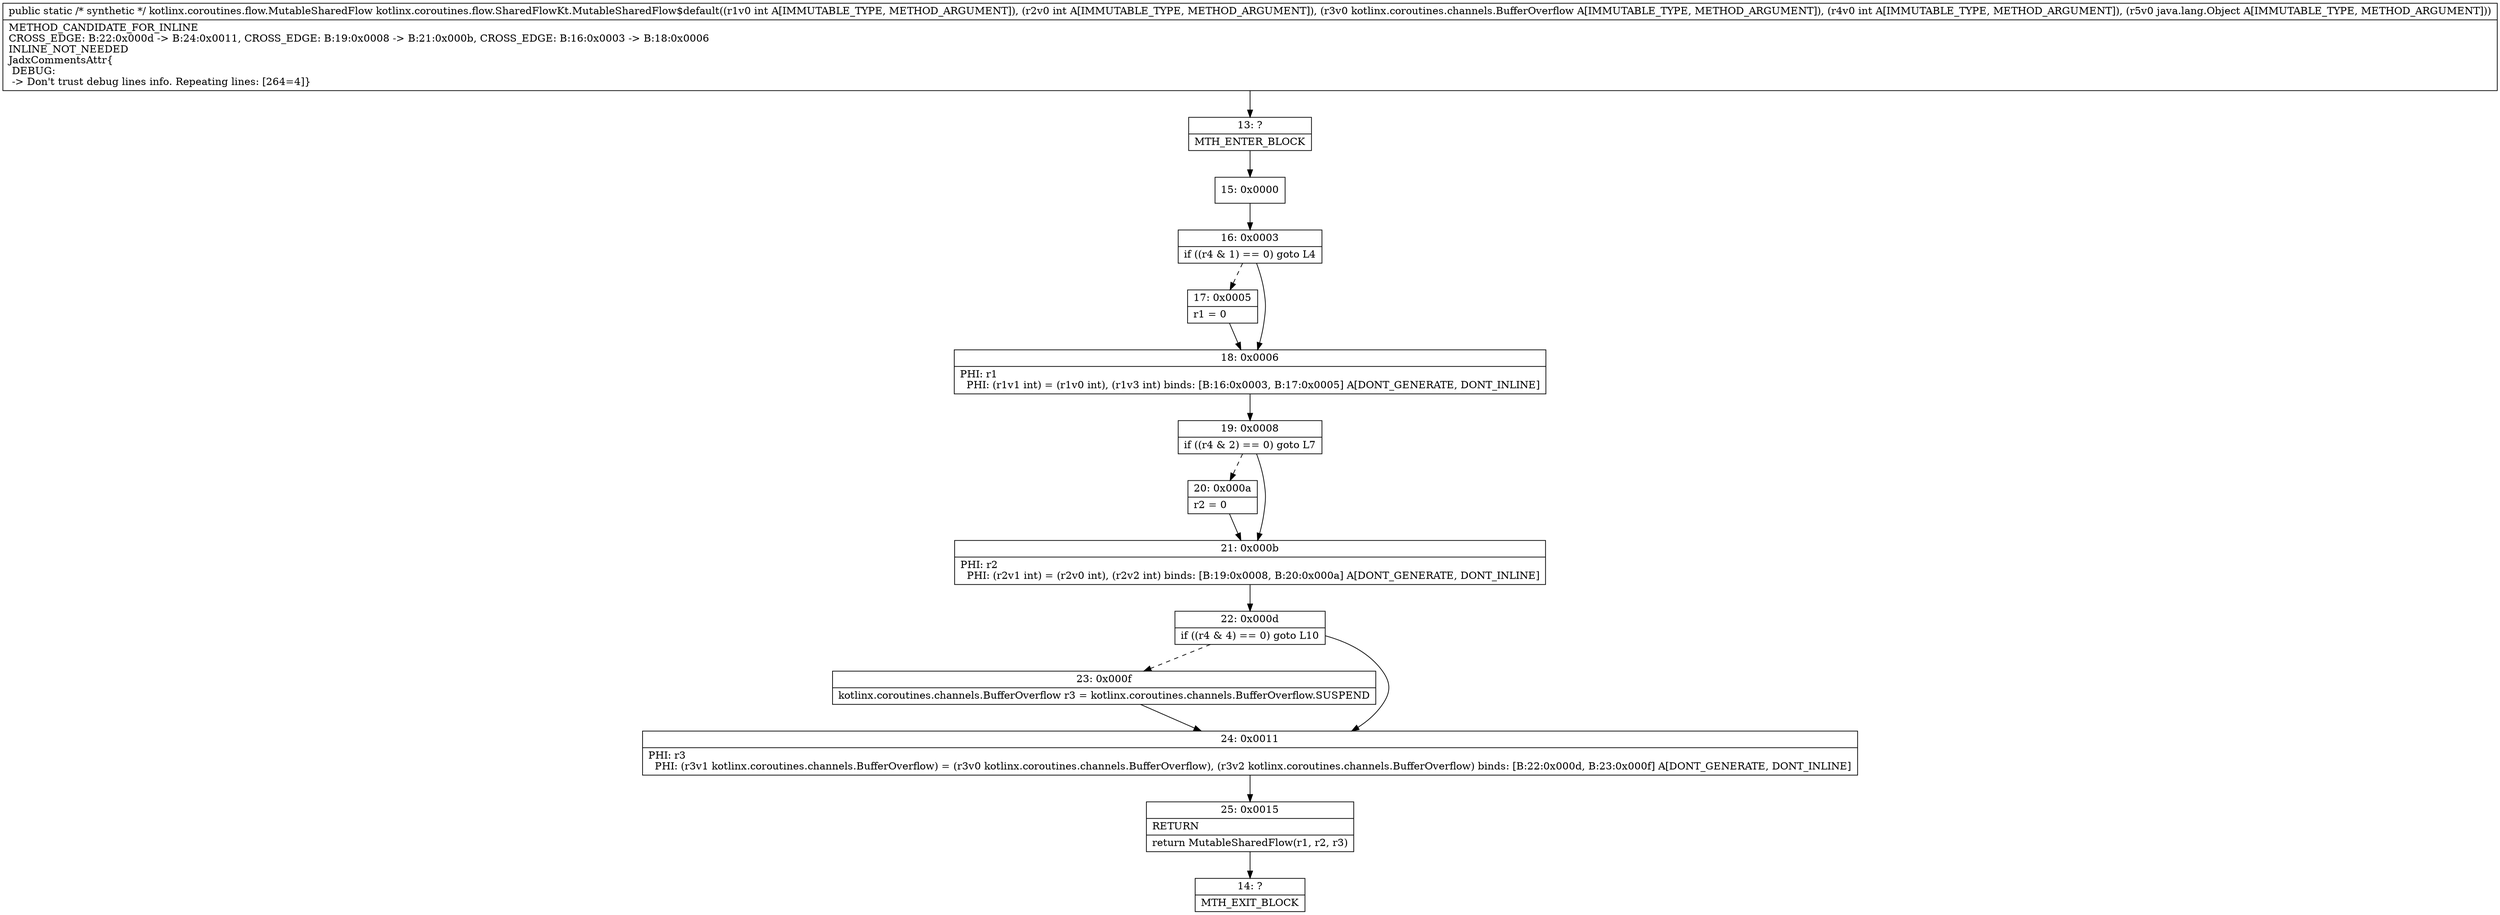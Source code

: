 digraph "CFG forkotlinx.coroutines.flow.SharedFlowKt.MutableSharedFlow$default(IILkotlinx\/coroutines\/channels\/BufferOverflow;ILjava\/lang\/Object;)Lkotlinx\/coroutines\/flow\/MutableSharedFlow;" {
Node_13 [shape=record,label="{13\:\ ?|MTH_ENTER_BLOCK\l}"];
Node_15 [shape=record,label="{15\:\ 0x0000}"];
Node_16 [shape=record,label="{16\:\ 0x0003|if ((r4 & 1) == 0) goto L4\l}"];
Node_17 [shape=record,label="{17\:\ 0x0005|r1 = 0\l}"];
Node_18 [shape=record,label="{18\:\ 0x0006|PHI: r1 \l  PHI: (r1v1 int) = (r1v0 int), (r1v3 int) binds: [B:16:0x0003, B:17:0x0005] A[DONT_GENERATE, DONT_INLINE]\l}"];
Node_19 [shape=record,label="{19\:\ 0x0008|if ((r4 & 2) == 0) goto L7\l}"];
Node_20 [shape=record,label="{20\:\ 0x000a|r2 = 0\l}"];
Node_21 [shape=record,label="{21\:\ 0x000b|PHI: r2 \l  PHI: (r2v1 int) = (r2v0 int), (r2v2 int) binds: [B:19:0x0008, B:20:0x000a] A[DONT_GENERATE, DONT_INLINE]\l}"];
Node_22 [shape=record,label="{22\:\ 0x000d|if ((r4 & 4) == 0) goto L10\l}"];
Node_23 [shape=record,label="{23\:\ 0x000f|kotlinx.coroutines.channels.BufferOverflow r3 = kotlinx.coroutines.channels.BufferOverflow.SUSPEND\l}"];
Node_24 [shape=record,label="{24\:\ 0x0011|PHI: r3 \l  PHI: (r3v1 kotlinx.coroutines.channels.BufferOverflow) = (r3v0 kotlinx.coroutines.channels.BufferOverflow), (r3v2 kotlinx.coroutines.channels.BufferOverflow) binds: [B:22:0x000d, B:23:0x000f] A[DONT_GENERATE, DONT_INLINE]\l}"];
Node_25 [shape=record,label="{25\:\ 0x0015|RETURN\l|return MutableSharedFlow(r1, r2, r3)\l}"];
Node_14 [shape=record,label="{14\:\ ?|MTH_EXIT_BLOCK\l}"];
MethodNode[shape=record,label="{public static \/* synthetic *\/ kotlinx.coroutines.flow.MutableSharedFlow kotlinx.coroutines.flow.SharedFlowKt.MutableSharedFlow$default((r1v0 int A[IMMUTABLE_TYPE, METHOD_ARGUMENT]), (r2v0 int A[IMMUTABLE_TYPE, METHOD_ARGUMENT]), (r3v0 kotlinx.coroutines.channels.BufferOverflow A[IMMUTABLE_TYPE, METHOD_ARGUMENT]), (r4v0 int A[IMMUTABLE_TYPE, METHOD_ARGUMENT]), (r5v0 java.lang.Object A[IMMUTABLE_TYPE, METHOD_ARGUMENT]))  | METHOD_CANDIDATE_FOR_INLINE\lCROSS_EDGE: B:22:0x000d \-\> B:24:0x0011, CROSS_EDGE: B:19:0x0008 \-\> B:21:0x000b, CROSS_EDGE: B:16:0x0003 \-\> B:18:0x0006\lINLINE_NOT_NEEDED\lJadxCommentsAttr\{\l DEBUG: \l \-\> Don't trust debug lines info. Repeating lines: [264=4]\}\l}"];
MethodNode -> Node_13;Node_13 -> Node_15;
Node_15 -> Node_16;
Node_16 -> Node_17[style=dashed];
Node_16 -> Node_18;
Node_17 -> Node_18;
Node_18 -> Node_19;
Node_19 -> Node_20[style=dashed];
Node_19 -> Node_21;
Node_20 -> Node_21;
Node_21 -> Node_22;
Node_22 -> Node_23[style=dashed];
Node_22 -> Node_24;
Node_23 -> Node_24;
Node_24 -> Node_25;
Node_25 -> Node_14;
}

